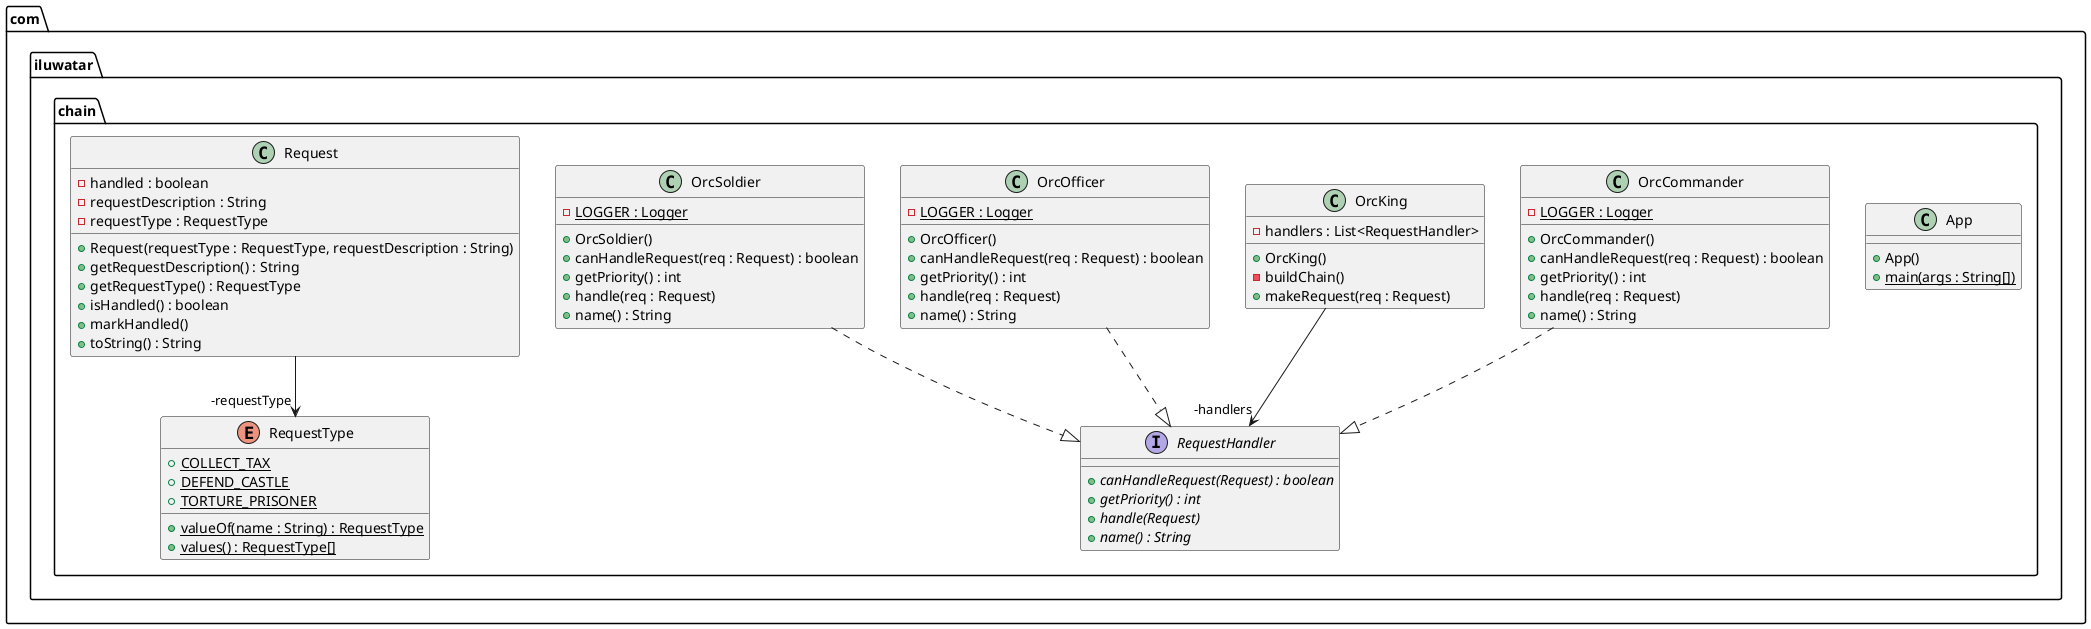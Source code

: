 @startuml
package com.iluwatar.chain {
  class App {
    + App()
    + main(args : String[]) {static}
  }
  class OrcCommander {
    - LOGGER : Logger {static}
    + OrcCommander()
    + canHandleRequest(req : Request) : boolean
    + getPriority() : int
    + handle(req : Request)
    + name() : String
  }
  class OrcKing {
    - handlers : List<RequestHandler>
    + OrcKing()
    - buildChain()
    + makeRequest(req : Request)
  }
  class OrcOfficer {
    - LOGGER : Logger {static}
    + OrcOfficer()
    + canHandleRequest(req : Request) : boolean
    + getPriority() : int
    + handle(req : Request)
    + name() : String
  }
  class OrcSoldier {
    - LOGGER : Logger {static}
    + OrcSoldier()
    + canHandleRequest(req : Request) : boolean
    + getPriority() : int
    + handle(req : Request)
    + name() : String
  }
  class Request {
    - handled : boolean
    - requestDescription : String
    - requestType : RequestType
    + Request(requestType : RequestType, requestDescription : String)
    + getRequestDescription() : String
    + getRequestType() : RequestType
    + isHandled() : boolean
    + markHandled()
    + toString() : String
  }
  interface RequestHandler {
    + canHandleRequest(Request) : boolean {abstract}
    + getPriority() : int {abstract}
    + handle(Request) {abstract}
    + name() : String {abstract}
  }
  enum RequestType {
    + COLLECT_TAX {static}
    + DEFEND_CASTLE {static}
    + TORTURE_PRISONER {static}
    + valueOf(name : String) : RequestType {static}
    + values() : RequestType[] {static}
  }
}
OrcKing -->  "-handlers" RequestHandler
Request -->  "-requestType" RequestType
OrcCommander ..|> RequestHandler 
OrcOfficer ..|> RequestHandler 
OrcSoldier ..|> RequestHandler 
@enduml